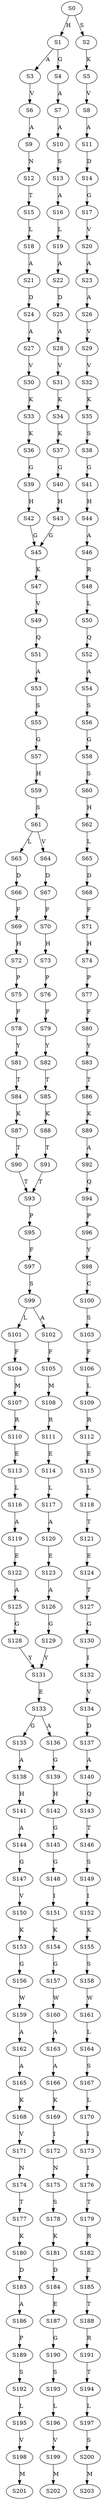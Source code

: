 strict digraph  {
	S0 -> S1 [ label = H ];
	S0 -> S2 [ label = S ];
	S1 -> S3 [ label = A ];
	S1 -> S4 [ label = G ];
	S2 -> S5 [ label = K ];
	S3 -> S6 [ label = V ];
	S4 -> S7 [ label = A ];
	S5 -> S8 [ label = V ];
	S6 -> S9 [ label = A ];
	S7 -> S10 [ label = A ];
	S8 -> S11 [ label = A ];
	S9 -> S12 [ label = N ];
	S10 -> S13 [ label = S ];
	S11 -> S14 [ label = D ];
	S12 -> S15 [ label = T ];
	S13 -> S16 [ label = A ];
	S14 -> S17 [ label = G ];
	S15 -> S18 [ label = L ];
	S16 -> S19 [ label = L ];
	S17 -> S20 [ label = V ];
	S18 -> S21 [ label = A ];
	S19 -> S22 [ label = A ];
	S20 -> S23 [ label = A ];
	S21 -> S24 [ label = D ];
	S22 -> S25 [ label = D ];
	S23 -> S26 [ label = A ];
	S24 -> S27 [ label = A ];
	S25 -> S28 [ label = A ];
	S26 -> S29 [ label = V ];
	S27 -> S30 [ label = V ];
	S28 -> S31 [ label = V ];
	S29 -> S32 [ label = V ];
	S30 -> S33 [ label = K ];
	S31 -> S34 [ label = K ];
	S32 -> S35 [ label = K ];
	S33 -> S36 [ label = K ];
	S34 -> S37 [ label = K ];
	S35 -> S38 [ label = S ];
	S36 -> S39 [ label = G ];
	S37 -> S40 [ label = G ];
	S38 -> S41 [ label = G ];
	S39 -> S42 [ label = H ];
	S40 -> S43 [ label = H ];
	S41 -> S44 [ label = H ];
	S42 -> S45 [ label = G ];
	S43 -> S45 [ label = G ];
	S44 -> S46 [ label = A ];
	S45 -> S47 [ label = K ];
	S46 -> S48 [ label = R ];
	S47 -> S49 [ label = V ];
	S48 -> S50 [ label = L ];
	S49 -> S51 [ label = Q ];
	S50 -> S52 [ label = Q ];
	S51 -> S53 [ label = A ];
	S52 -> S54 [ label = A ];
	S53 -> S55 [ label = S ];
	S54 -> S56 [ label = S ];
	S55 -> S57 [ label = G ];
	S56 -> S58 [ label = G ];
	S57 -> S59 [ label = H ];
	S58 -> S60 [ label = S ];
	S59 -> S61 [ label = S ];
	S60 -> S62 [ label = H ];
	S61 -> S63 [ label = L ];
	S61 -> S64 [ label = V ];
	S62 -> S65 [ label = L ];
	S63 -> S66 [ label = D ];
	S64 -> S67 [ label = D ];
	S65 -> S68 [ label = D ];
	S66 -> S69 [ label = F ];
	S67 -> S70 [ label = F ];
	S68 -> S71 [ label = F ];
	S69 -> S72 [ label = H ];
	S70 -> S73 [ label = H ];
	S71 -> S74 [ label = H ];
	S72 -> S75 [ label = P ];
	S73 -> S76 [ label = P ];
	S74 -> S77 [ label = P ];
	S75 -> S78 [ label = F ];
	S76 -> S79 [ label = F ];
	S77 -> S80 [ label = F ];
	S78 -> S81 [ label = Y ];
	S79 -> S82 [ label = Y ];
	S80 -> S83 [ label = Y ];
	S81 -> S84 [ label = T ];
	S82 -> S85 [ label = T ];
	S83 -> S86 [ label = T ];
	S84 -> S87 [ label = K ];
	S85 -> S88 [ label = K ];
	S86 -> S89 [ label = K ];
	S87 -> S90 [ label = T ];
	S88 -> S91 [ label = T ];
	S89 -> S92 [ label = A ];
	S90 -> S93 [ label = T ];
	S91 -> S93 [ label = T ];
	S92 -> S94 [ label = Q ];
	S93 -> S95 [ label = P ];
	S94 -> S96 [ label = P ];
	S95 -> S97 [ label = F ];
	S96 -> S98 [ label = Y ];
	S97 -> S99 [ label = S ];
	S98 -> S100 [ label = C ];
	S99 -> S101 [ label = L ];
	S99 -> S102 [ label = A ];
	S100 -> S103 [ label = S ];
	S101 -> S104 [ label = F ];
	S102 -> S105 [ label = F ];
	S103 -> S106 [ label = F ];
	S104 -> S107 [ label = M ];
	S105 -> S108 [ label = M ];
	S106 -> S109 [ label = L ];
	S107 -> S110 [ label = R ];
	S108 -> S111 [ label = R ];
	S109 -> S112 [ label = R ];
	S110 -> S113 [ label = E ];
	S111 -> S114 [ label = E ];
	S112 -> S115 [ label = E ];
	S113 -> S116 [ label = L ];
	S114 -> S117 [ label = L ];
	S115 -> S118 [ label = L ];
	S116 -> S119 [ label = A ];
	S117 -> S120 [ label = A ];
	S118 -> S121 [ label = T ];
	S119 -> S122 [ label = E ];
	S120 -> S123 [ label = E ];
	S121 -> S124 [ label = E ];
	S122 -> S125 [ label = A ];
	S123 -> S126 [ label = A ];
	S124 -> S127 [ label = T ];
	S125 -> S128 [ label = G ];
	S126 -> S129 [ label = G ];
	S127 -> S130 [ label = G ];
	S128 -> S131 [ label = Y ];
	S129 -> S131 [ label = Y ];
	S130 -> S132 [ label = I ];
	S131 -> S133 [ label = E ];
	S132 -> S134 [ label = V ];
	S133 -> S135 [ label = G ];
	S133 -> S136 [ label = A ];
	S134 -> S137 [ label = D ];
	S135 -> S138 [ label = A ];
	S136 -> S139 [ label = G ];
	S137 -> S140 [ label = A ];
	S138 -> S141 [ label = H ];
	S139 -> S142 [ label = H ];
	S140 -> S143 [ label = Q ];
	S141 -> S144 [ label = A ];
	S142 -> S145 [ label = G ];
	S143 -> S146 [ label = T ];
	S144 -> S147 [ label = G ];
	S145 -> S148 [ label = G ];
	S146 -> S149 [ label = S ];
	S147 -> S150 [ label = V ];
	S148 -> S151 [ label = I ];
	S149 -> S152 [ label = I ];
	S150 -> S153 [ label = K ];
	S151 -> S154 [ label = K ];
	S152 -> S155 [ label = K ];
	S153 -> S156 [ label = G ];
	S154 -> S157 [ label = G ];
	S155 -> S158 [ label = S ];
	S156 -> S159 [ label = W ];
	S157 -> S160 [ label = W ];
	S158 -> S161 [ label = W ];
	S159 -> S162 [ label = A ];
	S160 -> S163 [ label = A ];
	S161 -> S164 [ label = L ];
	S162 -> S165 [ label = A ];
	S163 -> S166 [ label = A ];
	S164 -> S167 [ label = S ];
	S165 -> S168 [ label = K ];
	S166 -> S169 [ label = K ];
	S167 -> S170 [ label = L ];
	S168 -> S171 [ label = V ];
	S169 -> S172 [ label = I ];
	S170 -> S173 [ label = I ];
	S171 -> S174 [ label = N ];
	S172 -> S175 [ label = N ];
	S173 -> S176 [ label = I ];
	S174 -> S177 [ label = T ];
	S175 -> S178 [ label = S ];
	S176 -> S179 [ label = T ];
	S177 -> S180 [ label = K ];
	S178 -> S181 [ label = K ];
	S179 -> S182 [ label = R ];
	S180 -> S183 [ label = D ];
	S181 -> S184 [ label = D ];
	S182 -> S185 [ label = E ];
	S183 -> S186 [ label = A ];
	S184 -> S187 [ label = E ];
	S185 -> S188 [ label = T ];
	S186 -> S189 [ label = P ];
	S187 -> S190 [ label = G ];
	S188 -> S191 [ label = R ];
	S189 -> S192 [ label = S ];
	S190 -> S193 [ label = S ];
	S191 -> S194 [ label = T ];
	S192 -> S195 [ label = L ];
	S193 -> S196 [ label = L ];
	S194 -> S197 [ label = L ];
	S195 -> S198 [ label = V ];
	S196 -> S199 [ label = V ];
	S197 -> S200 [ label = S ];
	S198 -> S201 [ label = M ];
	S199 -> S202 [ label = M ];
	S200 -> S203 [ label = M ];
}
